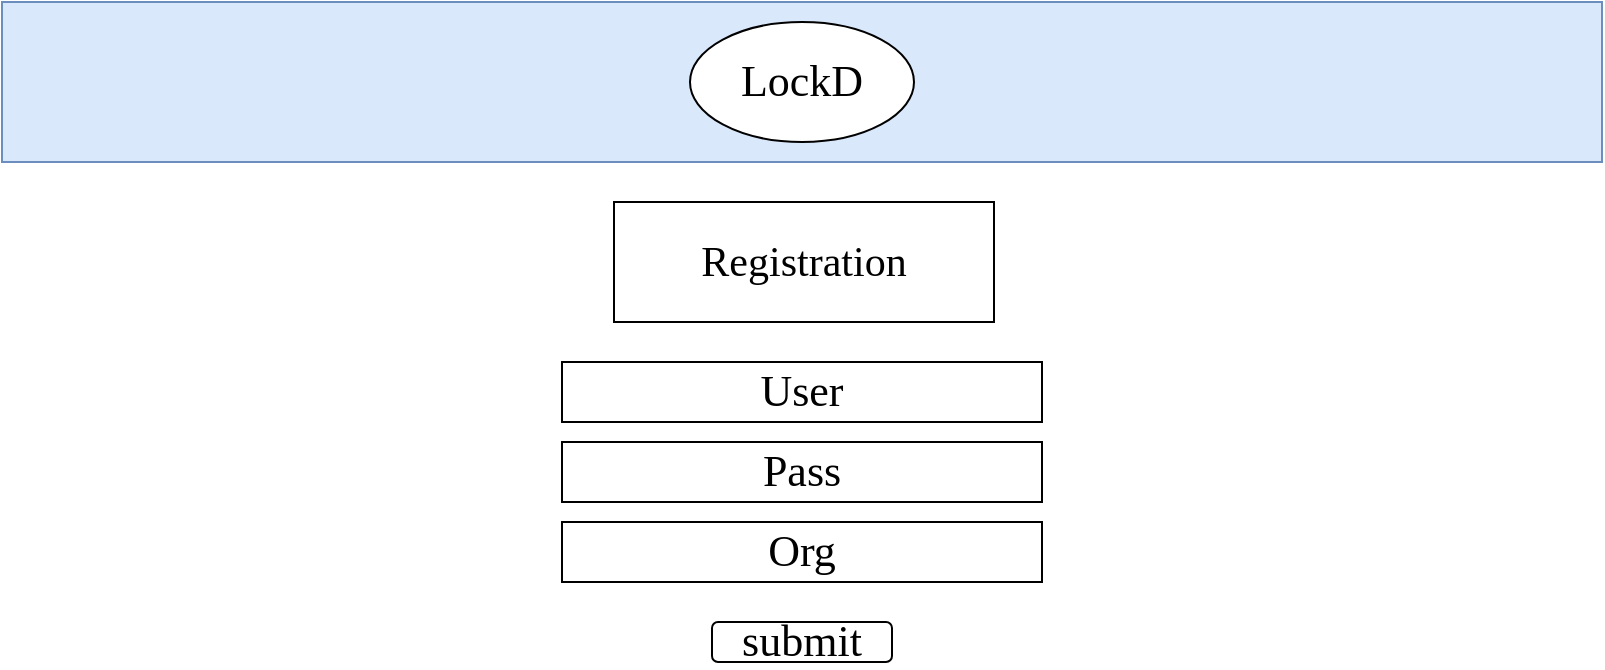 <mxfile pages="6">
    <diagram id="N94Y8VnRov7ll7cmfJBZ" name="Registration">
        <mxGraphModel dx="1220" dy="742" grid="1" gridSize="10" guides="1" tooltips="1" connect="1" arrows="1" fold="1" page="1" pageScale="1" pageWidth="827" pageHeight="1169" math="0" shadow="0">
            <root>
                <mxCell id="0"/>
                <mxCell id="1" parent="0"/>
                <mxCell id="iFxmLMx00VJmbijBjZqt-1" value="" style="rounded=0;whiteSpace=wrap;html=1;fillColor=#dae8fc;strokeColor=#6c8ebf;" parent="1" vertex="1">
                    <mxGeometry x="14" y="10" width="800" height="80" as="geometry"/>
                </mxCell>
                <mxCell id="iFxmLMx00VJmbijBjZqt-5" value="User" style="rounded=0;whiteSpace=wrap;html=1;fontFamily=Comic Sans MS;fontSize=22;" parent="1" vertex="1">
                    <mxGeometry x="294" y="190" width="240" height="30" as="geometry"/>
                </mxCell>
                <mxCell id="iFxmLMx00VJmbijBjZqt-6" style="edgeStyle=orthogonalEdgeStyle;rounded=0;orthogonalLoop=1;jettySize=auto;html=1;exitX=0.5;exitY=1;exitDx=0;exitDy=0;fontFamily=Comic Sans MS;fontSize=22;" parent="1" source="iFxmLMx00VJmbijBjZqt-5" target="iFxmLMx00VJmbijBjZqt-5" edge="1">
                    <mxGeometry relative="1" as="geometry"/>
                </mxCell>
                <mxCell id="iFxmLMx00VJmbijBjZqt-8" value="Pass" style="rounded=0;whiteSpace=wrap;html=1;fontFamily=Comic Sans MS;fontSize=22;" parent="1" vertex="1">
                    <mxGeometry x="294" y="230" width="240" height="30" as="geometry"/>
                </mxCell>
                <mxCell id="iFxmLMx00VJmbijBjZqt-9" value="Org" style="rounded=0;whiteSpace=wrap;html=1;fontFamily=Comic Sans MS;fontSize=22;" parent="1" vertex="1">
                    <mxGeometry x="294" y="270" width="240" height="30" as="geometry"/>
                </mxCell>
                <mxCell id="iFxmLMx00VJmbijBjZqt-10" value="submit" style="rounded=1;whiteSpace=wrap;html=1;fontFamily=Comic Sans MS;fontSize=22;" parent="1" vertex="1">
                    <mxGeometry x="369" y="320" width="90" height="20" as="geometry"/>
                </mxCell>
                <mxCell id="cGPQchZzq6ko0bpIKarT-1" value="Registration" style="rounded=0;whiteSpace=wrap;html=1;fontFamily=Comic Sans MS;fontSize=21;" parent="1" vertex="1">
                    <mxGeometry x="320" y="110" width="190" height="60" as="geometry"/>
                </mxCell>
                <mxCell id="ixEPPFTmPfHNJUU5V3Pq-1" value="&lt;font face=&quot;Comic Sans MS&quot; style=&quot;font-size: 22px&quot;&gt;LockD&lt;/font&gt;" style="ellipse;whiteSpace=wrap;html=1;" parent="1" vertex="1">
                    <mxGeometry x="358" y="20" width="112" height="60" as="geometry"/>
                </mxCell>
            </root>
        </mxGraphModel>
    </diagram>
    <diagram id="WlyRgwyTajRq9ZGbiEhB" name="Login">
        <mxGraphModel dx="1220" dy="742" grid="1" gridSize="10" guides="1" tooltips="1" connect="1" arrows="1" fold="1" page="1" pageScale="1" pageWidth="827" pageHeight="1169" math="0" shadow="0">
            <root>
                <mxCell id="0"/>
                <mxCell id="1" parent="0"/>
                <mxCell id="_EciKalN4xmrmumsKnbp-1" value="" style="rounded=0;whiteSpace=wrap;html=1;fillColor=#dae8fc;strokeColor=#6c8ebf;" parent="1" vertex="1">
                    <mxGeometry x="14" y="10" width="800" height="80" as="geometry"/>
                </mxCell>
                <mxCell id="_EciKalN4xmrmumsKnbp-3" value="User" style="rounded=0;whiteSpace=wrap;html=1;fontFamily=Comic Sans MS;fontSize=22;" parent="1" vertex="1">
                    <mxGeometry x="294" y="190" width="240" height="30" as="geometry"/>
                </mxCell>
                <mxCell id="_EciKalN4xmrmumsKnbp-4" style="edgeStyle=orthogonalEdgeStyle;rounded=0;orthogonalLoop=1;jettySize=auto;html=1;exitX=0.5;exitY=1;exitDx=0;exitDy=0;fontFamily=Comic Sans MS;fontSize=22;" parent="1" source="_EciKalN4xmrmumsKnbp-3" target="_EciKalN4xmrmumsKnbp-3" edge="1">
                    <mxGeometry relative="1" as="geometry"/>
                </mxCell>
                <mxCell id="_EciKalN4xmrmumsKnbp-5" value="Pass" style="rounded=0;whiteSpace=wrap;html=1;fontFamily=Comic Sans MS;fontSize=22;" parent="1" vertex="1">
                    <mxGeometry x="294" y="230" width="240" height="30" as="geometry"/>
                </mxCell>
                <mxCell id="_EciKalN4xmrmumsKnbp-7" value="submit" style="rounded=1;whiteSpace=wrap;html=1;fontFamily=Comic Sans MS;fontSize=22;" parent="1" vertex="1">
                    <mxGeometry x="370" y="280" width="90" height="20" as="geometry"/>
                </mxCell>
                <mxCell id="_EciKalN4xmrmumsKnbp-8" value="Login" style="rounded=0;whiteSpace=wrap;html=1;fontFamily=Comic Sans MS;fontSize=21;" parent="1" vertex="1">
                    <mxGeometry x="320" y="110" width="190" height="60" as="geometry"/>
                </mxCell>
                <mxCell id="XmpfRbMQXEsHqUuJrU7K-1" value="&lt;font face=&quot;Comic Sans MS&quot; style=&quot;font-size: 22px&quot;&gt;LockD&lt;/font&gt;" style="ellipse;whiteSpace=wrap;html=1;" parent="1" vertex="1">
                    <mxGeometry x="358" y="20" width="110.5" height="60" as="geometry"/>
                </mxCell>
            </root>
        </mxGraphModel>
    </diagram>
    <diagram id="xs25qcurWbEpnKPQjHIZ" name="User Page">
        <mxGraphModel dx="1224" dy="790" grid="1" gridSize="10" guides="1" tooltips="1" connect="1" arrows="1" fold="1" page="1" pageScale="1" pageWidth="827" pageHeight="1169" math="0" shadow="0">
            <root>
                <mxCell id="0"/>
                <mxCell id="1" parent="0"/>
                <mxCell id="p09vh2Z-uSF_gPJOBGpY-1" value="" style="rounded=0;whiteSpace=wrap;html=1;fillColor=#dae8fc;strokeColor=#6c8ebf;" parent="1" vertex="1">
                    <mxGeometry x="10" y="10" width="804" height="80" as="geometry"/>
                </mxCell>
                <mxCell id="p09vh2Z-uSF_gPJOBGpY-2" value="&lt;font face=&quot;Comic Sans MS&quot; style=&quot;font-size: 22px&quot;&gt;LockD&lt;/font&gt;" style="ellipse;whiteSpace=wrap;html=1;" parent="1" vertex="1">
                    <mxGeometry x="359.75" y="20" width="110.5" height="60" as="geometry"/>
                </mxCell>
                <mxCell id="p09vh2Z-uSF_gPJOBGpY-4" style="edgeStyle=orthogonalEdgeStyle;rounded=0;orthogonalLoop=1;jettySize=auto;html=1;exitX=0.5;exitY=1;exitDx=0;exitDy=0;fontFamily=Comic Sans MS;fontSize=22;" parent="1" edge="1">
                    <mxGeometry relative="1" as="geometry">
                        <mxPoint x="80.5" y="150" as="sourcePoint"/>
                        <mxPoint x="80.5" y="150" as="targetPoint"/>
                    </mxGeometry>
                </mxCell>
                <mxCell id="p09vh2Z-uSF_gPJOBGpY-8" value="Welcome, *username*" style="rounded=0;whiteSpace=wrap;html=1;fontFamily=Comic Sans MS;fontSize=21;" parent="1" vertex="1">
                    <mxGeometry x="280" y="110" width="280" height="40" as="geometry"/>
                </mxCell>
                <mxCell id="p09vh2Z-uSF_gPJOBGpY-14" value="Username" style="rounded=0;whiteSpace=wrap;html=1;fontFamily=Comic Sans MS;fontSize=22;" parent="1" vertex="1">
                    <mxGeometry x="320" y="310" width="200" height="30" as="geometry"/>
                </mxCell>
                <mxCell id="p09vh2Z-uSF_gPJOBGpY-15" style="edgeStyle=orthogonalEdgeStyle;rounded=0;orthogonalLoop=1;jettySize=auto;html=1;exitX=0.5;exitY=1;exitDx=0;exitDy=0;fontFamily=Comic Sans MS;fontSize=22;" parent="1" source="p09vh2Z-uSF_gPJOBGpY-14" target="p09vh2Z-uSF_gPJOBGpY-14" edge="1">
                    <mxGeometry relative="1" as="geometry"/>
                </mxCell>
                <mxCell id="p09vh2Z-uSF_gPJOBGpY-18" value="Pass" style="rounded=0;whiteSpace=wrap;html=1;fontFamily=Comic Sans MS;fontSize=22;" parent="1" vertex="1">
                    <mxGeometry x="320" y="340" width="200" height="30" as="geometry"/>
                </mxCell>
                <mxCell id="p09vh2Z-uSF_gPJOBGpY-19" style="edgeStyle=orthogonalEdgeStyle;rounded=0;orthogonalLoop=1;jettySize=auto;html=1;exitX=0.5;exitY=1;exitDx=0;exitDy=0;fontFamily=Comic Sans MS;fontSize=22;" parent="1" source="p09vh2Z-uSF_gPJOBGpY-18" target="p09vh2Z-uSF_gPJOBGpY-18" edge="1">
                    <mxGeometry relative="1" as="geometry"/>
                </mxCell>
                <mxCell id="LuPIkl0Aikk4Kot8WLBf-1" value="Create New" style="rounded=1;whiteSpace=wrap;html=1;fontFamily=Comic Sans MS;fontSize=21;" parent="1" vertex="1">
                    <mxGeometry x="290" y="160" width="120" height="30" as="geometry"/>
                </mxCell>
                <mxCell id="LuPIkl0Aikk4Kot8WLBf-2" value="Filter By" style="rounded=1;whiteSpace=wrap;html=1;fontFamily=Comic Sans MS;fontSize=21;" parent="1" vertex="1">
                    <mxGeometry x="421" y="160" width="119" height="30" as="geometry"/>
                </mxCell>
                <mxCell id="44Pws2tbRLoMyUoEdBav-13" value="" style="swimlane;startSize=0;fontFamily=Comic Sans MS;fontSize=21;" parent="1" vertex="1">
                    <mxGeometry x="240" y="200" width="360" height="720" as="geometry"/>
                </mxCell>
                <mxCell id="p09vh2Z-uSF_gPJOBGpY-10" value="Company" style="rounded=0;whiteSpace=wrap;html=1;fontFamily=Comic Sans MS;fontSize=22;" parent="44Pws2tbRLoMyUoEdBav-13" vertex="1">
                    <mxGeometry x="80" y="20" width="200" height="90" as="geometry"/>
                </mxCell>
                <mxCell id="p09vh2Z-uSF_gPJOBGpY-11" style="edgeStyle=orthogonalEdgeStyle;rounded=0;orthogonalLoop=1;jettySize=auto;html=1;exitX=0.5;exitY=1;exitDx=0;exitDy=0;fontFamily=Comic Sans MS;fontSize=22;" parent="44Pws2tbRLoMyUoEdBav-13" source="p09vh2Z-uSF_gPJOBGpY-10" target="p09vh2Z-uSF_gPJOBGpY-10" edge="1">
                    <mxGeometry relative="1" as="geometry"/>
                </mxCell>
                <mxCell id="WuvtcXveyWj82wbnrYIF-1" value="Tag" style="rounded=0;whiteSpace=wrap;html=1;fontFamily=Comic Sans MS;fontSize=22;" parent="44Pws2tbRLoMyUoEdBav-13" vertex="1">
                    <mxGeometry x="80" y="170" width="200" height="30" as="geometry"/>
                </mxCell>
                <mxCell id="WuvtcXveyWj82wbnrYIF-2" value="" style="rounded=0;whiteSpace=wrap;html=1;fontFamily=Comic Sans MS;fontSize=21;" parent="44Pws2tbRLoMyUoEdBav-13" vertex="1">
                    <mxGeometry x="250" y="140" width="30" height="30" as="geometry"/>
                </mxCell>
                <mxCell id="WuvtcXveyWj82wbnrYIF-3" value="Username" style="rounded=0;whiteSpace=wrap;html=1;fontFamily=Comic Sans MS;fontSize=22;" parent="44Pws2tbRLoMyUoEdBav-13" vertex="1">
                    <mxGeometry x="80" y="330" width="200" height="30" as="geometry"/>
                </mxCell>
                <mxCell id="WuvtcXveyWj82wbnrYIF-4" style="edgeStyle=orthogonalEdgeStyle;rounded=0;orthogonalLoop=1;jettySize=auto;html=1;exitX=0.5;exitY=1;exitDx=0;exitDy=0;fontFamily=Comic Sans MS;fontSize=22;" parent="44Pws2tbRLoMyUoEdBav-13" source="WuvtcXveyWj82wbnrYIF-3" target="WuvtcXveyWj82wbnrYIF-3" edge="1">
                    <mxGeometry relative="1" as="geometry"/>
                </mxCell>
                <mxCell id="WuvtcXveyWj82wbnrYIF-5" value="Pass" style="rounded=0;whiteSpace=wrap;html=1;fontFamily=Comic Sans MS;fontSize=22;" parent="44Pws2tbRLoMyUoEdBav-13" vertex="1">
                    <mxGeometry x="80" y="360" width="200" height="30" as="geometry"/>
                </mxCell>
                <mxCell id="WuvtcXveyWj82wbnrYIF-6" style="edgeStyle=orthogonalEdgeStyle;rounded=0;orthogonalLoop=1;jettySize=auto;html=1;exitX=0.5;exitY=1;exitDx=0;exitDy=0;fontFamily=Comic Sans MS;fontSize=22;" parent="44Pws2tbRLoMyUoEdBav-13" source="WuvtcXveyWj82wbnrYIF-5" target="WuvtcXveyWj82wbnrYIF-5" edge="1">
                    <mxGeometry relative="1" as="geometry"/>
                </mxCell>
                <mxCell id="WuvtcXveyWj82wbnrYIF-7" value="Company" style="rounded=0;whiteSpace=wrap;html=1;fontFamily=Comic Sans MS;fontSize=22;" parent="44Pws2tbRLoMyUoEdBav-13" vertex="1">
                    <mxGeometry x="80" y="240" width="200" height="90" as="geometry"/>
                </mxCell>
                <mxCell id="WuvtcXveyWj82wbnrYIF-8" style="edgeStyle=orthogonalEdgeStyle;rounded=0;orthogonalLoop=1;jettySize=auto;html=1;exitX=0.5;exitY=1;exitDx=0;exitDy=0;fontFamily=Comic Sans MS;fontSize=22;" parent="44Pws2tbRLoMyUoEdBav-13" source="WuvtcXveyWj82wbnrYIF-7" target="WuvtcXveyWj82wbnrYIF-7" edge="1">
                    <mxGeometry relative="1" as="geometry"/>
                </mxCell>
                <mxCell id="WuvtcXveyWj82wbnrYIF-9" value="Tag" style="rounded=0;whiteSpace=wrap;html=1;fontFamily=Comic Sans MS;fontSize=22;" parent="44Pws2tbRLoMyUoEdBav-13" vertex="1">
                    <mxGeometry x="80" y="390" width="200" height="30" as="geometry"/>
                </mxCell>
                <mxCell id="WuvtcXveyWj82wbnrYIF-10" value="" style="rounded=0;whiteSpace=wrap;html=1;fontFamily=Comic Sans MS;fontSize=21;" parent="44Pws2tbRLoMyUoEdBav-13" vertex="1">
                    <mxGeometry x="250" y="360" width="30" height="30" as="geometry"/>
                </mxCell>
                <mxCell id="WuvtcXveyWj82wbnrYIF-19" value="Username" style="rounded=0;whiteSpace=wrap;html=1;fontFamily=Comic Sans MS;fontSize=22;" parent="44Pws2tbRLoMyUoEdBav-13" vertex="1">
                    <mxGeometry x="80" y="550" width="200" height="30" as="geometry"/>
                </mxCell>
                <mxCell id="WuvtcXveyWj82wbnrYIF-20" style="edgeStyle=orthogonalEdgeStyle;rounded=0;orthogonalLoop=1;jettySize=auto;html=1;exitX=0.5;exitY=1;exitDx=0;exitDy=0;fontFamily=Comic Sans MS;fontSize=22;" parent="44Pws2tbRLoMyUoEdBav-13" source="WuvtcXveyWj82wbnrYIF-19" target="WuvtcXveyWj82wbnrYIF-19" edge="1">
                    <mxGeometry relative="1" as="geometry"/>
                </mxCell>
                <mxCell id="WuvtcXveyWj82wbnrYIF-21" value="Pass" style="rounded=0;whiteSpace=wrap;html=1;fontFamily=Comic Sans MS;fontSize=22;" parent="44Pws2tbRLoMyUoEdBav-13" vertex="1">
                    <mxGeometry x="80" y="580" width="200" height="30" as="geometry"/>
                </mxCell>
                <mxCell id="WuvtcXveyWj82wbnrYIF-22" style="edgeStyle=orthogonalEdgeStyle;rounded=0;orthogonalLoop=1;jettySize=auto;html=1;exitX=0.5;exitY=1;exitDx=0;exitDy=0;fontFamily=Comic Sans MS;fontSize=22;" parent="44Pws2tbRLoMyUoEdBav-13" source="WuvtcXveyWj82wbnrYIF-21" target="WuvtcXveyWj82wbnrYIF-21" edge="1">
                    <mxGeometry relative="1" as="geometry"/>
                </mxCell>
                <mxCell id="WuvtcXveyWj82wbnrYIF-23" value="Company" style="rounded=0;whiteSpace=wrap;html=1;fontFamily=Comic Sans MS;fontSize=22;" parent="44Pws2tbRLoMyUoEdBav-13" vertex="1">
                    <mxGeometry x="80" y="460" width="200" height="90" as="geometry"/>
                </mxCell>
                <mxCell id="WuvtcXveyWj82wbnrYIF-24" style="edgeStyle=orthogonalEdgeStyle;rounded=0;orthogonalLoop=1;jettySize=auto;html=1;exitX=0.5;exitY=1;exitDx=0;exitDy=0;fontFamily=Comic Sans MS;fontSize=22;" parent="44Pws2tbRLoMyUoEdBav-13" source="WuvtcXveyWj82wbnrYIF-23" target="WuvtcXveyWj82wbnrYIF-23" edge="1">
                    <mxGeometry relative="1" as="geometry"/>
                </mxCell>
                <mxCell id="WuvtcXveyWj82wbnrYIF-25" value="Tag" style="rounded=0;whiteSpace=wrap;html=1;fontFamily=Comic Sans MS;fontSize=22;" parent="44Pws2tbRLoMyUoEdBav-13" vertex="1">
                    <mxGeometry x="80" y="610" width="200" height="30" as="geometry"/>
                </mxCell>
                <mxCell id="WuvtcXveyWj82wbnrYIF-26" value="" style="rounded=0;whiteSpace=wrap;html=1;fontFamily=Comic Sans MS;fontSize=21;" parent="44Pws2tbRLoMyUoEdBav-13" vertex="1">
                    <mxGeometry x="250" y="580" width="30" height="30" as="geometry"/>
                </mxCell>
            </root>
        </mxGraphModel>
    </diagram>
    <diagram id="OGzHxZFQO65JarZZebmm" name="Create_New_Password">
        <mxGraphModel dx="1422" dy="648" grid="1" gridSize="10" guides="1" tooltips="1" connect="1" arrows="1" fold="1" page="1" pageScale="1" pageWidth="827" pageHeight="1169" math="0" shadow="0">
            <root>
                <mxCell id="0"/>
                <mxCell id="1" parent="0"/>
                <mxCell id="4GH2tYvx5THlPoEfnKrh-1" value="" style="rounded=0;whiteSpace=wrap;html=1;fillColor=#dae8fc;strokeColor=#6c8ebf;" vertex="1" parent="1">
                    <mxGeometry x="10" y="10" width="804" height="80" as="geometry"/>
                </mxCell>
                <mxCell id="4GH2tYvx5THlPoEfnKrh-2" value="&lt;font face=&quot;Comic Sans MS&quot; style=&quot;font-size: 22px&quot;&gt;LockD&lt;/font&gt;" style="ellipse;whiteSpace=wrap;html=1;" vertex="1" parent="1">
                    <mxGeometry x="359.75" y="20" width="110.5" height="60" as="geometry"/>
                </mxCell>
                <mxCell id="4GH2tYvx5THlPoEfnKrh-3" style="edgeStyle=orthogonalEdgeStyle;rounded=0;orthogonalLoop=1;jettySize=auto;html=1;exitX=0.5;exitY=1;exitDx=0;exitDy=0;fontFamily=Comic Sans MS;fontSize=22;" edge="1" parent="1">
                    <mxGeometry relative="1" as="geometry">
                        <mxPoint x="80.5" y="150" as="sourcePoint"/>
                        <mxPoint x="80.5" y="150" as="targetPoint"/>
                    </mxGeometry>
                </mxCell>
                <mxCell id="4GH2tYvx5THlPoEfnKrh-4" value="Welcome, *username*" style="rounded=0;whiteSpace=wrap;html=1;fontFamily=Comic Sans MS;fontSize=21;" vertex="1" parent="1">
                    <mxGeometry x="280" y="110" width="280" height="40" as="geometry"/>
                </mxCell>
                <mxCell id="4GH2tYvx5THlPoEfnKrh-5" value="Username" style="rounded=0;whiteSpace=wrap;html=1;fontFamily=Comic Sans MS;fontSize=22;" vertex="1" parent="1">
                    <mxGeometry x="320" y="310" width="200" height="30" as="geometry"/>
                </mxCell>
                <mxCell id="4GH2tYvx5THlPoEfnKrh-6" style="edgeStyle=orthogonalEdgeStyle;rounded=0;orthogonalLoop=1;jettySize=auto;html=1;exitX=0.5;exitY=1;exitDx=0;exitDy=0;fontFamily=Comic Sans MS;fontSize=22;" edge="1" parent="1" source="4GH2tYvx5THlPoEfnKrh-5" target="4GH2tYvx5THlPoEfnKrh-5">
                    <mxGeometry relative="1" as="geometry"/>
                </mxCell>
                <mxCell id="4GH2tYvx5THlPoEfnKrh-7" value="Pass" style="rounded=0;whiteSpace=wrap;html=1;fontFamily=Comic Sans MS;fontSize=22;" vertex="1" parent="1">
                    <mxGeometry x="320" y="340" width="200" height="30" as="geometry"/>
                </mxCell>
                <mxCell id="4GH2tYvx5THlPoEfnKrh-8" style="edgeStyle=orthogonalEdgeStyle;rounded=0;orthogonalLoop=1;jettySize=auto;html=1;exitX=0.5;exitY=1;exitDx=0;exitDy=0;fontFamily=Comic Sans MS;fontSize=22;" edge="1" parent="1" source="4GH2tYvx5THlPoEfnKrh-7" target="4GH2tYvx5THlPoEfnKrh-7">
                    <mxGeometry relative="1" as="geometry"/>
                </mxCell>
                <mxCell id="4GH2tYvx5THlPoEfnKrh-10" value="Log Out" style="rounded=1;whiteSpace=wrap;html=1;fontFamily=Comic Sans MS;fontSize=21;" vertex="1" parent="1">
                    <mxGeometry x="360.5" y="160" width="119" height="30" as="geometry"/>
                </mxCell>
                <mxCell id="4GH2tYvx5THlPoEfnKrh-11" value="" style="swimlane;startSize=0;fontFamily=Comic Sans MS;fontSize=21;" vertex="1" parent="1">
                    <mxGeometry x="240" y="200" width="360" height="340" as="geometry"/>
                </mxCell>
                <mxCell id="4GH2tYvx5THlPoEfnKrh-12" value="Company" style="rounded=0;whiteSpace=wrap;html=1;fontFamily=Comic Sans MS;fontSize=22;" vertex="1" parent="4GH2tYvx5THlPoEfnKrh-11">
                    <mxGeometry x="80" y="20" width="200" height="90" as="geometry"/>
                </mxCell>
                <mxCell id="4GH2tYvx5THlPoEfnKrh-13" style="edgeStyle=orthogonalEdgeStyle;rounded=0;orthogonalLoop=1;jettySize=auto;html=1;exitX=0.5;exitY=1;exitDx=0;exitDy=0;fontFamily=Comic Sans MS;fontSize=22;" edge="1" parent="4GH2tYvx5THlPoEfnKrh-11" source="4GH2tYvx5THlPoEfnKrh-12" target="4GH2tYvx5THlPoEfnKrh-12">
                    <mxGeometry relative="1" as="geometry"/>
                </mxCell>
                <mxCell id="4GH2tYvx5THlPoEfnKrh-14" value="Tag" style="rounded=0;whiteSpace=wrap;html=1;fontFamily=Comic Sans MS;fontSize=22;" vertex="1" parent="4GH2tYvx5THlPoEfnKrh-11">
                    <mxGeometry x="80" y="170" width="200" height="30" as="geometry"/>
                </mxCell>
                <mxCell id="4GH2tYvx5THlPoEfnKrh-32" value="Submit" style="rounded=1;whiteSpace=wrap;html=1;fontFamily=Comic Sans MS;fontSize=21;" vertex="1" parent="4GH2tYvx5THlPoEfnKrh-11">
                    <mxGeometry x="120.5" y="290" width="119" height="30" as="geometry"/>
                </mxCell>
                <mxCell id="q3--nfFKBvPNki90pUKq-1" value="Options" style="rounded=0;whiteSpace=wrap;html=1;fontFamily=Comic Sans MS;fontSize=22;" vertex="1" parent="4GH2tYvx5THlPoEfnKrh-11">
                    <mxGeometry x="80" y="220" width="200" height="50" as="geometry"/>
                </mxCell>
            </root>
        </mxGraphModel>
    </diagram>
    <diagram id="qRJVcDbWTXC8OgvyRJmh" name="Edit_Password">
        <mxGraphModel dx="1086" dy="656" grid="1" gridSize="10" guides="1" tooltips="1" connect="1" arrows="1" fold="1" page="1" pageScale="1" pageWidth="827" pageHeight="1169" math="0" shadow="0">
            <root>
                <mxCell id="0"/>
                <mxCell id="1" parent="0"/>
                <mxCell id="3a81B0NAfMmAHds_Oxi8-1" value="" style="rounded=0;whiteSpace=wrap;html=1;fillColor=#dae8fc;strokeColor=#6c8ebf;" parent="1" vertex="1">
                    <mxGeometry x="10" y="10" width="804" height="80" as="geometry"/>
                </mxCell>
                <mxCell id="3a81B0NAfMmAHds_Oxi8-2" value="&lt;font face=&quot;Comic Sans MS&quot; style=&quot;font-size: 22px&quot;&gt;LockD&lt;/font&gt;" style="ellipse;whiteSpace=wrap;html=1;" parent="1" vertex="1">
                    <mxGeometry x="359.75" y="20" width="110.5" height="60" as="geometry"/>
                </mxCell>
                <mxCell id="3a81B0NAfMmAHds_Oxi8-3" style="edgeStyle=orthogonalEdgeStyle;rounded=0;orthogonalLoop=1;jettySize=auto;html=1;exitX=0.5;exitY=1;exitDx=0;exitDy=0;fontFamily=Comic Sans MS;fontSize=22;" parent="1" edge="1">
                    <mxGeometry relative="1" as="geometry">
                        <mxPoint x="80.5" y="150" as="sourcePoint"/>
                        <mxPoint x="80.5" y="150" as="targetPoint"/>
                    </mxGeometry>
                </mxCell>
                <mxCell id="3a81B0NAfMmAHds_Oxi8-4" value="Welcome, *username*" style="rounded=0;whiteSpace=wrap;html=1;fontFamily=Comic Sans MS;fontSize=21;" parent="1" vertex="1">
                    <mxGeometry x="280" y="110" width="280" height="40" as="geometry"/>
                </mxCell>
                <mxCell id="3a81B0NAfMmAHds_Oxi8-5" value="Username" style="rounded=0;whiteSpace=wrap;html=1;fontFamily=Comic Sans MS;fontSize=22;" parent="1" vertex="1">
                    <mxGeometry x="320" y="310" width="200" height="30" as="geometry"/>
                </mxCell>
                <mxCell id="3a81B0NAfMmAHds_Oxi8-6" style="edgeStyle=orthogonalEdgeStyle;rounded=0;orthogonalLoop=1;jettySize=auto;html=1;exitX=0.5;exitY=1;exitDx=0;exitDy=0;fontFamily=Comic Sans MS;fontSize=22;" parent="1" source="3a81B0NAfMmAHds_Oxi8-5" target="3a81B0NAfMmAHds_Oxi8-5" edge="1">
                    <mxGeometry relative="1" as="geometry"/>
                </mxCell>
                <mxCell id="3a81B0NAfMmAHds_Oxi8-7" value="Pass" style="rounded=0;whiteSpace=wrap;html=1;fontFamily=Comic Sans MS;fontSize=22;" parent="1" vertex="1">
                    <mxGeometry x="320" y="340" width="200" height="30" as="geometry"/>
                </mxCell>
                <mxCell id="3a81B0NAfMmAHds_Oxi8-8" style="edgeStyle=orthogonalEdgeStyle;rounded=0;orthogonalLoop=1;jettySize=auto;html=1;exitX=0.5;exitY=1;exitDx=0;exitDy=0;fontFamily=Comic Sans MS;fontSize=22;" parent="1" source="3a81B0NAfMmAHds_Oxi8-7" target="3a81B0NAfMmAHds_Oxi8-7" edge="1">
                    <mxGeometry relative="1" as="geometry"/>
                </mxCell>
                <mxCell id="3a81B0NAfMmAHds_Oxi8-9" value="Log Out" style="rounded=1;whiteSpace=wrap;html=1;fontFamily=Comic Sans MS;fontSize=21;" parent="1" vertex="1">
                    <mxGeometry x="360.5" y="160" width="119" height="30" as="geometry"/>
                </mxCell>
                <mxCell id="3a81B0NAfMmAHds_Oxi8-10" value="" style="swimlane;startSize=0;fontFamily=Comic Sans MS;fontSize=21;" parent="1" vertex="1">
                    <mxGeometry x="240" y="200" width="360" height="270" as="geometry"/>
                </mxCell>
                <mxCell id="3a81B0NAfMmAHds_Oxi8-11" value="Company" style="rounded=0;whiteSpace=wrap;html=1;fontFamily=Comic Sans MS;fontSize=22;" parent="3a81B0NAfMmAHds_Oxi8-10" vertex="1">
                    <mxGeometry x="80" y="20" width="200" height="90" as="geometry"/>
                </mxCell>
                <mxCell id="3a81B0NAfMmAHds_Oxi8-12" style="edgeStyle=orthogonalEdgeStyle;rounded=0;orthogonalLoop=1;jettySize=auto;html=1;exitX=0.5;exitY=1;exitDx=0;exitDy=0;fontFamily=Comic Sans MS;fontSize=22;" parent="3a81B0NAfMmAHds_Oxi8-10" source="3a81B0NAfMmAHds_Oxi8-11" target="3a81B0NAfMmAHds_Oxi8-11" edge="1">
                    <mxGeometry relative="1" as="geometry"/>
                </mxCell>
                <mxCell id="3a81B0NAfMmAHds_Oxi8-13" value="Tag" style="rounded=0;whiteSpace=wrap;html=1;fontFamily=Comic Sans MS;fontSize=22;" parent="3a81B0NAfMmAHds_Oxi8-10" vertex="1">
                    <mxGeometry x="80" y="170" width="200" height="30" as="geometry"/>
                </mxCell>
                <mxCell id="3a81B0NAfMmAHds_Oxi8-14" value="Submit" style="rounded=1;whiteSpace=wrap;html=1;fontFamily=Comic Sans MS;fontSize=21;" parent="3a81B0NAfMmAHds_Oxi8-10" vertex="1">
                    <mxGeometry x="120.5" y="220" width="119" height="30" as="geometry"/>
                </mxCell>
            </root>
        </mxGraphModel>
    </diagram>
    <diagram id="1Zt-V8OC0b4aAfYR1nSi" name="ERD">
        <mxGraphModel dx="1086" dy="656" grid="1" gridSize="10" guides="1" tooltips="1" connect="1" arrows="1" fold="1" page="0" pageScale="1" pageWidth="827" pageHeight="1169" math="0" shadow="0">
            <root>
                <mxCell id="0"/>
                <mxCell id="1" parent="0"/>
                <mxCell id="BjTUC-IhEMKe5PAi5NOE-6" value="Users" style="shape=table;startSize=30;container=1;collapsible=1;childLayout=tableLayout;fixedRows=1;rowLines=0;fontStyle=1;align=center;resizeLast=1;fontFamily=Comic Sans MS;fontSize=21;" parent="1" vertex="1">
                    <mxGeometry x="40" y="40" width="260" height="180" as="geometry"/>
                </mxCell>
                <mxCell id="BjTUC-IhEMKe5PAi5NOE-7" value="" style="shape=tableRow;horizontal=0;startSize=0;swimlaneHead=0;swimlaneBody=0;fillColor=none;collapsible=0;dropTarget=0;points=[[0,0.5],[1,0.5]];portConstraint=eastwest;top=0;left=0;right=0;bottom=1;fontFamily=Comic Sans MS;fontSize=21;" parent="BjTUC-IhEMKe5PAi5NOE-6" vertex="1">
                    <mxGeometry y="30" width="260" height="30" as="geometry"/>
                </mxCell>
                <mxCell id="BjTUC-IhEMKe5PAi5NOE-8" value="PK" style="shape=partialRectangle;connectable=0;fillColor=none;top=0;left=0;bottom=0;right=0;fontStyle=1;overflow=hidden;fontFamily=Comic Sans MS;fontSize=21;" parent="BjTUC-IhEMKe5PAi5NOE-7" vertex="1">
                    <mxGeometry width="30" height="30" as="geometry">
                        <mxRectangle width="30" height="30" as="alternateBounds"/>
                    </mxGeometry>
                </mxCell>
                <mxCell id="BjTUC-IhEMKe5PAi5NOE-9" value="id" style="shape=partialRectangle;connectable=0;fillColor=none;top=0;left=0;bottom=0;right=0;align=left;spacingLeft=6;fontStyle=5;overflow=hidden;fontFamily=Comic Sans MS;fontSize=21;" parent="BjTUC-IhEMKe5PAi5NOE-7" vertex="1">
                    <mxGeometry x="30" width="230" height="30" as="geometry">
                        <mxRectangle width="230" height="30" as="alternateBounds"/>
                    </mxGeometry>
                </mxCell>
                <mxCell id="BjTUC-IhEMKe5PAi5NOE-10" value="" style="shape=tableRow;horizontal=0;startSize=0;swimlaneHead=0;swimlaneBody=0;fillColor=none;collapsible=0;dropTarget=0;points=[[0,0.5],[1,0.5]];portConstraint=eastwest;top=0;left=0;right=0;bottom=0;fontFamily=Comic Sans MS;fontSize=21;" parent="BjTUC-IhEMKe5PAi5NOE-6" vertex="1">
                    <mxGeometry y="60" width="260" height="30" as="geometry"/>
                </mxCell>
                <mxCell id="BjTUC-IhEMKe5PAi5NOE-11" value="" style="shape=partialRectangle;connectable=0;fillColor=none;top=0;left=0;bottom=0;right=0;editable=1;overflow=hidden;fontFamily=Comic Sans MS;fontSize=21;" parent="BjTUC-IhEMKe5PAi5NOE-10" vertex="1">
                    <mxGeometry width="30" height="30" as="geometry">
                        <mxRectangle width="30" height="30" as="alternateBounds"/>
                    </mxGeometry>
                </mxCell>
                <mxCell id="BjTUC-IhEMKe5PAi5NOE-12" value="name" style="shape=partialRectangle;connectable=0;fillColor=none;top=0;left=0;bottom=0;right=0;align=left;spacingLeft=6;overflow=hidden;fontFamily=Comic Sans MS;fontSize=21;" parent="BjTUC-IhEMKe5PAi5NOE-10" vertex="1">
                    <mxGeometry x="30" width="230" height="30" as="geometry">
                        <mxRectangle width="230" height="30" as="alternateBounds"/>
                    </mxGeometry>
                </mxCell>
                <mxCell id="BjTUC-IhEMKe5PAi5NOE-13" value="" style="shape=tableRow;horizontal=0;startSize=0;swimlaneHead=0;swimlaneBody=0;fillColor=none;collapsible=0;dropTarget=0;points=[[0,0.5],[1,0.5]];portConstraint=eastwest;top=0;left=0;right=0;bottom=0;fontFamily=Comic Sans MS;fontSize=21;" parent="BjTUC-IhEMKe5PAi5NOE-6" vertex="1">
                    <mxGeometry y="90" width="260" height="30" as="geometry"/>
                </mxCell>
                <mxCell id="BjTUC-IhEMKe5PAi5NOE-14" value="" style="shape=partialRectangle;connectable=0;fillColor=none;top=0;left=0;bottom=0;right=0;editable=1;overflow=hidden;fontFamily=Comic Sans MS;fontSize=21;" parent="BjTUC-IhEMKe5PAi5NOE-13" vertex="1">
                    <mxGeometry width="30" height="30" as="geometry">
                        <mxRectangle width="30" height="30" as="alternateBounds"/>
                    </mxGeometry>
                </mxCell>
                <mxCell id="BjTUC-IhEMKe5PAi5NOE-15" value="email" style="shape=partialRectangle;connectable=0;fillColor=none;top=0;left=0;bottom=0;right=0;align=left;spacingLeft=6;overflow=hidden;fontFamily=Comic Sans MS;fontSize=21;" parent="BjTUC-IhEMKe5PAi5NOE-13" vertex="1">
                    <mxGeometry x="30" width="230" height="30" as="geometry">
                        <mxRectangle width="230" height="30" as="alternateBounds"/>
                    </mxGeometry>
                </mxCell>
                <mxCell id="BjTUC-IhEMKe5PAi5NOE-16" value="" style="shape=tableRow;horizontal=0;startSize=0;swimlaneHead=0;swimlaneBody=0;fillColor=none;collapsible=0;dropTarget=0;points=[[0,0.5],[1,0.5]];portConstraint=eastwest;top=0;left=0;right=0;bottom=0;fontFamily=Comic Sans MS;fontSize=21;" parent="BjTUC-IhEMKe5PAi5NOE-6" vertex="1">
                    <mxGeometry y="120" width="260" height="30" as="geometry"/>
                </mxCell>
                <mxCell id="BjTUC-IhEMKe5PAi5NOE-17" value="" style="shape=partialRectangle;connectable=0;fillColor=none;top=0;left=0;bottom=0;right=0;editable=1;overflow=hidden;fontFamily=Comic Sans MS;fontSize=21;" parent="BjTUC-IhEMKe5PAi5NOE-16" vertex="1">
                    <mxGeometry width="30" height="30" as="geometry">
                        <mxRectangle width="30" height="30" as="alternateBounds"/>
                    </mxGeometry>
                </mxCell>
                <mxCell id="BjTUC-IhEMKe5PAi5NOE-18" value="user_password" style="shape=partialRectangle;connectable=0;fillColor=none;top=0;left=0;bottom=0;right=0;align=left;spacingLeft=6;overflow=hidden;fontFamily=Comic Sans MS;fontSize=21;" parent="BjTUC-IhEMKe5PAi5NOE-16" vertex="1">
                    <mxGeometry x="30" width="230" height="30" as="geometry">
                        <mxRectangle width="230" height="30" as="alternateBounds"/>
                    </mxGeometry>
                </mxCell>
                <mxCell id="BjTUC-IhEMKe5PAi5NOE-96" value="" style="shape=tableRow;horizontal=0;startSize=0;swimlaneHead=0;swimlaneBody=0;fillColor=none;collapsible=0;dropTarget=0;points=[[0,0.5],[1,0.5]];portConstraint=eastwest;top=0;left=0;right=0;bottom=0;fontFamily=Comic Sans MS;fontSize=21;" parent="BjTUC-IhEMKe5PAi5NOE-6" vertex="1">
                    <mxGeometry y="150" width="260" height="30" as="geometry"/>
                </mxCell>
                <mxCell id="BjTUC-IhEMKe5PAi5NOE-97" value="FK " style="shape=partialRectangle;connectable=0;fillColor=none;top=0;left=0;bottom=0;right=0;editable=1;overflow=hidden;fontFamily=Comic Sans MS;fontSize=21;" parent="BjTUC-IhEMKe5PAi5NOE-96" vertex="1">
                    <mxGeometry width="30" height="30" as="geometry">
                        <mxRectangle width="30" height="30" as="alternateBounds"/>
                    </mxGeometry>
                </mxCell>
                <mxCell id="BjTUC-IhEMKe5PAi5NOE-98" value="organization_id" style="shape=partialRectangle;connectable=0;fillColor=none;top=0;left=0;bottom=0;right=0;align=left;spacingLeft=6;overflow=hidden;fontFamily=Comic Sans MS;fontSize=21;" parent="BjTUC-IhEMKe5PAi5NOE-96" vertex="1">
                    <mxGeometry x="30" width="230" height="30" as="geometry">
                        <mxRectangle width="230" height="30" as="alternateBounds"/>
                    </mxGeometry>
                </mxCell>
                <mxCell id="BjTUC-IhEMKe5PAi5NOE-19" value="Passwords" style="shape=table;startSize=30;container=1;collapsible=1;childLayout=tableLayout;fixedRows=1;rowLines=0;fontStyle=1;align=center;resizeLast=1;fontFamily=Comic Sans MS;fontSize=21;" parent="1" vertex="1">
                    <mxGeometry x="480" y="40" width="250" height="240" as="geometry"/>
                </mxCell>
                <mxCell id="BjTUC-IhEMKe5PAi5NOE-20" value="" style="shape=tableRow;horizontal=0;startSize=0;swimlaneHead=0;swimlaneBody=0;fillColor=none;collapsible=0;dropTarget=0;points=[[0,0.5],[1,0.5]];portConstraint=eastwest;top=0;left=0;right=0;bottom=1;fontFamily=Comic Sans MS;fontSize=21;" parent="BjTUC-IhEMKe5PAi5NOE-19" vertex="1">
                    <mxGeometry y="30" width="250" height="30" as="geometry"/>
                </mxCell>
                <mxCell id="BjTUC-IhEMKe5PAi5NOE-21" value="PK" style="shape=partialRectangle;connectable=0;fillColor=none;top=0;left=0;bottom=0;right=0;fontStyle=1;overflow=hidden;fontFamily=Comic Sans MS;fontSize=21;" parent="BjTUC-IhEMKe5PAi5NOE-20" vertex="1">
                    <mxGeometry width="30" height="30" as="geometry">
                        <mxRectangle width="30" height="30" as="alternateBounds"/>
                    </mxGeometry>
                </mxCell>
                <mxCell id="BjTUC-IhEMKe5PAi5NOE-22" value="id" style="shape=partialRectangle;connectable=0;fillColor=none;top=0;left=0;bottom=0;right=0;align=left;spacingLeft=6;fontStyle=5;overflow=hidden;fontFamily=Comic Sans MS;fontSize=21;" parent="BjTUC-IhEMKe5PAi5NOE-20" vertex="1">
                    <mxGeometry x="30" width="220" height="30" as="geometry">
                        <mxRectangle width="220" height="30" as="alternateBounds"/>
                    </mxGeometry>
                </mxCell>
                <mxCell id="BjTUC-IhEMKe5PAi5NOE-23" value="" style="shape=tableRow;horizontal=0;startSize=0;swimlaneHead=0;swimlaneBody=0;fillColor=none;collapsible=0;dropTarget=0;points=[[0,0.5],[1,0.5]];portConstraint=eastwest;top=0;left=0;right=0;bottom=0;fontFamily=Comic Sans MS;fontSize=21;" parent="BjTUC-IhEMKe5PAi5NOE-19" vertex="1">
                    <mxGeometry y="60" width="250" height="30" as="geometry"/>
                </mxCell>
                <mxCell id="BjTUC-IhEMKe5PAi5NOE-24" value="FK" style="shape=partialRectangle;connectable=0;fillColor=none;top=0;left=0;bottom=0;right=0;editable=1;overflow=hidden;fontFamily=Comic Sans MS;fontSize=21;" parent="BjTUC-IhEMKe5PAi5NOE-23" vertex="1">
                    <mxGeometry width="30" height="30" as="geometry">
                        <mxRectangle width="30" height="30" as="alternateBounds"/>
                    </mxGeometry>
                </mxCell>
                <mxCell id="BjTUC-IhEMKe5PAi5NOE-25" value="user_id" style="shape=partialRectangle;connectable=0;fillColor=none;top=0;left=0;bottom=0;right=0;align=left;spacingLeft=6;overflow=hidden;fontFamily=Comic Sans MS;fontSize=21;" parent="BjTUC-IhEMKe5PAi5NOE-23" vertex="1">
                    <mxGeometry x="30" width="220" height="30" as="geometry">
                        <mxRectangle width="220" height="30" as="alternateBounds"/>
                    </mxGeometry>
                </mxCell>
                <mxCell id="BjTUC-IhEMKe5PAi5NOE-26" value="" style="shape=tableRow;horizontal=0;startSize=0;swimlaneHead=0;swimlaneBody=0;fillColor=none;collapsible=0;dropTarget=0;points=[[0,0.5],[1,0.5]];portConstraint=eastwest;top=0;left=0;right=0;bottom=0;fontFamily=Comic Sans MS;fontSize=21;" parent="BjTUC-IhEMKe5PAi5NOE-19" vertex="1">
                    <mxGeometry y="90" width="250" height="30" as="geometry"/>
                </mxCell>
                <mxCell id="BjTUC-IhEMKe5PAi5NOE-27" value="FK" style="shape=partialRectangle;connectable=0;fillColor=none;top=0;left=0;bottom=0;right=0;editable=1;overflow=hidden;fontFamily=Comic Sans MS;fontSize=21;" parent="BjTUC-IhEMKe5PAi5NOE-26" vertex="1">
                    <mxGeometry width="30" height="30" as="geometry">
                        <mxRectangle width="30" height="30" as="alternateBounds"/>
                    </mxGeometry>
                </mxCell>
                <mxCell id="BjTUC-IhEMKe5PAi5NOE-28" value="category_id" style="shape=partialRectangle;connectable=0;fillColor=none;top=0;left=0;bottom=0;right=0;align=left;spacingLeft=6;overflow=hidden;fontFamily=Comic Sans MS;fontSize=21;" parent="BjTUC-IhEMKe5PAi5NOE-26" vertex="1">
                    <mxGeometry x="30" width="220" height="30" as="geometry">
                        <mxRectangle width="220" height="30" as="alternateBounds"/>
                    </mxGeometry>
                </mxCell>
                <mxCell id="BjTUC-IhEMKe5PAi5NOE-29" value="" style="shape=tableRow;horizontal=0;startSize=0;swimlaneHead=0;swimlaneBody=0;fillColor=none;collapsible=0;dropTarget=0;points=[[0,0.5],[1,0.5]];portConstraint=eastwest;top=0;left=0;right=0;bottom=0;fontFamily=Comic Sans MS;fontSize=21;" parent="BjTUC-IhEMKe5PAi5NOE-19" vertex="1">
                    <mxGeometry y="120" width="250" height="30" as="geometry"/>
                </mxCell>
                <mxCell id="BjTUC-IhEMKe5PAi5NOE-30" value="" style="shape=partialRectangle;connectable=0;fillColor=none;top=0;left=0;bottom=0;right=0;editable=1;overflow=hidden;fontFamily=Comic Sans MS;fontSize=21;" parent="BjTUC-IhEMKe5PAi5NOE-29" vertex="1">
                    <mxGeometry width="30" height="30" as="geometry">
                        <mxRectangle width="30" height="30" as="alternateBounds"/>
                    </mxGeometry>
                </mxCell>
                <mxCell id="BjTUC-IhEMKe5PAi5NOE-31" value="password" style="shape=partialRectangle;connectable=0;fillColor=none;top=0;left=0;bottom=0;right=0;align=left;spacingLeft=6;overflow=hidden;fontFamily=Comic Sans MS;fontSize=21;" parent="BjTUC-IhEMKe5PAi5NOE-29" vertex="1">
                    <mxGeometry x="30" width="220" height="30" as="geometry">
                        <mxRectangle width="220" height="30" as="alternateBounds"/>
                    </mxGeometry>
                </mxCell>
                <mxCell id="BjTUC-IhEMKe5PAi5NOE-35" value="" style="shape=tableRow;horizontal=0;startSize=0;swimlaneHead=0;swimlaneBody=0;fillColor=none;collapsible=0;dropTarget=0;points=[[0,0.5],[1,0.5]];portConstraint=eastwest;top=0;left=0;right=0;bottom=0;fontFamily=Comic Sans MS;fontSize=21;" parent="BjTUC-IhEMKe5PAi5NOE-19" vertex="1">
                    <mxGeometry y="150" width="250" height="30" as="geometry"/>
                </mxCell>
                <mxCell id="BjTUC-IhEMKe5PAi5NOE-36" value="" style="shape=partialRectangle;connectable=0;fillColor=none;top=0;left=0;bottom=0;right=0;editable=1;overflow=hidden;fontFamily=Comic Sans MS;fontSize=21;" parent="BjTUC-IhEMKe5PAi5NOE-35" vertex="1">
                    <mxGeometry width="30" height="30" as="geometry">
                        <mxRectangle width="30" height="30" as="alternateBounds"/>
                    </mxGeometry>
                </mxCell>
                <mxCell id="BjTUC-IhEMKe5PAi5NOE-37" value="website" style="shape=partialRectangle;connectable=0;fillColor=none;top=0;left=0;bottom=0;right=0;align=left;spacingLeft=6;overflow=hidden;fontFamily=Comic Sans MS;fontSize=21;" parent="BjTUC-IhEMKe5PAi5NOE-35" vertex="1">
                    <mxGeometry x="30" width="220" height="30" as="geometry">
                        <mxRectangle width="220" height="30" as="alternateBounds"/>
                    </mxGeometry>
                </mxCell>
                <mxCell id="BjTUC-IhEMKe5PAi5NOE-38" value="" style="shape=tableRow;horizontal=0;startSize=0;swimlaneHead=0;swimlaneBody=0;fillColor=none;collapsible=0;dropTarget=0;points=[[0,0.5],[1,0.5]];portConstraint=eastwest;top=0;left=0;right=0;bottom=0;fontFamily=Comic Sans MS;fontSize=21;" parent="BjTUC-IhEMKe5PAi5NOE-19" vertex="1">
                    <mxGeometry y="180" width="250" height="30" as="geometry"/>
                </mxCell>
                <mxCell id="BjTUC-IhEMKe5PAi5NOE-39" value="" style="shape=partialRectangle;connectable=0;fillColor=none;top=0;left=0;bottom=0;right=0;editable=1;overflow=hidden;fontFamily=Comic Sans MS;fontSize=21;" parent="BjTUC-IhEMKe5PAi5NOE-38" vertex="1">
                    <mxGeometry width="30" height="30" as="geometry">
                        <mxRectangle width="30" height="30" as="alternateBounds"/>
                    </mxGeometry>
                </mxCell>
                <mxCell id="BjTUC-IhEMKe5PAi5NOE-40" value="username" style="shape=partialRectangle;connectable=0;fillColor=none;top=0;left=0;bottom=0;right=0;align=left;spacingLeft=6;overflow=hidden;fontFamily=Comic Sans MS;fontSize=21;" parent="BjTUC-IhEMKe5PAi5NOE-38" vertex="1">
                    <mxGeometry x="30" width="220" height="30" as="geometry">
                        <mxRectangle width="220" height="30" as="alternateBounds"/>
                    </mxGeometry>
                </mxCell>
                <mxCell id="BjTUC-IhEMKe5PAi5NOE-41" style="shape=tableRow;horizontal=0;startSize=0;swimlaneHead=0;swimlaneBody=0;fillColor=none;collapsible=0;dropTarget=0;points=[[0,0.5],[1,0.5]];portConstraint=eastwest;top=0;left=0;right=0;bottom=0;fontFamily=Comic Sans MS;fontSize=21;" parent="BjTUC-IhEMKe5PAi5NOE-19" vertex="1">
                    <mxGeometry y="210" width="250" height="30" as="geometry"/>
                </mxCell>
                <mxCell id="BjTUC-IhEMKe5PAi5NOE-42" value="FK " style="shape=partialRectangle;connectable=0;fillColor=none;top=0;left=0;bottom=0;right=0;editable=1;overflow=hidden;fontFamily=Comic Sans MS;fontSize=21;" parent="BjTUC-IhEMKe5PAi5NOE-41" vertex="1">
                    <mxGeometry width="30" height="30" as="geometry">
                        <mxRectangle width="30" height="30" as="alternateBounds"/>
                    </mxGeometry>
                </mxCell>
                <mxCell id="BjTUC-IhEMKe5PAi5NOE-43" value="organization_id" style="shape=partialRectangle;connectable=0;fillColor=none;top=0;left=0;bottom=0;right=0;align=left;spacingLeft=6;overflow=hidden;fontFamily=Comic Sans MS;fontSize=21;" parent="BjTUC-IhEMKe5PAi5NOE-41" vertex="1">
                    <mxGeometry x="30" width="220" height="30" as="geometry">
                        <mxRectangle width="220" height="30" as="alternateBounds"/>
                    </mxGeometry>
                </mxCell>
                <mxCell id="BjTUC-IhEMKe5PAi5NOE-47" value="Categories" style="shape=table;startSize=30;container=1;collapsible=1;childLayout=tableLayout;fixedRows=1;rowLines=0;fontStyle=1;align=center;resizeLast=1;fontFamily=Comic Sans MS;fontSize=21;" parent="1" vertex="1">
                    <mxGeometry x="40" y="290" width="260" height="270" as="geometry"/>
                </mxCell>
                <mxCell id="BjTUC-IhEMKe5PAi5NOE-48" value="" style="shape=tableRow;horizontal=0;startSize=0;swimlaneHead=0;swimlaneBody=0;fillColor=none;collapsible=0;dropTarget=0;points=[[0,0.5],[1,0.5]];portConstraint=eastwest;top=0;left=0;right=0;bottom=1;fontFamily=Comic Sans MS;fontSize=21;" parent="BjTUC-IhEMKe5PAi5NOE-47" vertex="1">
                    <mxGeometry y="30" width="260" height="30" as="geometry"/>
                </mxCell>
                <mxCell id="BjTUC-IhEMKe5PAi5NOE-49" value="PK" style="shape=partialRectangle;connectable=0;fillColor=none;top=0;left=0;bottom=0;right=0;fontStyle=1;overflow=hidden;fontFamily=Comic Sans MS;fontSize=21;" parent="BjTUC-IhEMKe5PAi5NOE-48" vertex="1">
                    <mxGeometry width="30" height="30" as="geometry">
                        <mxRectangle width="30" height="30" as="alternateBounds"/>
                    </mxGeometry>
                </mxCell>
                <mxCell id="BjTUC-IhEMKe5PAi5NOE-50" value="id" style="shape=partialRectangle;connectable=0;fillColor=none;top=0;left=0;bottom=0;right=0;align=left;spacingLeft=6;fontStyle=5;overflow=hidden;fontFamily=Comic Sans MS;fontSize=21;" parent="BjTUC-IhEMKe5PAi5NOE-48" vertex="1">
                    <mxGeometry x="30" width="230" height="30" as="geometry">
                        <mxRectangle width="230" height="30" as="alternateBounds"/>
                    </mxGeometry>
                </mxCell>
                <mxCell id="BjTUC-IhEMKe5PAi5NOE-88" value="" style="shape=tableRow;horizontal=0;startSize=0;swimlaneHead=0;swimlaneBody=0;fillColor=none;collapsible=0;dropTarget=0;points=[[0,0.5],[1,0.5]];portConstraint=eastwest;top=0;left=0;right=0;bottom=0;fontFamily=Comic Sans MS;fontSize=21;" parent="BjTUC-IhEMKe5PAi5NOE-47" vertex="1">
                    <mxGeometry y="60" width="260" height="30" as="geometry"/>
                </mxCell>
                <mxCell id="BjTUC-IhEMKe5PAi5NOE-89" value="FK" style="shape=partialRectangle;connectable=0;fillColor=none;top=0;left=0;bottom=0;right=0;editable=1;overflow=hidden;fontFamily=Comic Sans MS;fontSize=21;" parent="BjTUC-IhEMKe5PAi5NOE-88" vertex="1">
                    <mxGeometry width="30" height="30" as="geometry">
                        <mxRectangle width="30" height="30" as="alternateBounds"/>
                    </mxGeometry>
                </mxCell>
                <mxCell id="BjTUC-IhEMKe5PAi5NOE-90" value="password_id" style="shape=partialRectangle;connectable=0;fillColor=none;top=0;left=0;bottom=0;right=0;align=left;spacingLeft=6;overflow=hidden;fontFamily=Comic Sans MS;fontSize=21;" parent="BjTUC-IhEMKe5PAi5NOE-88" vertex="1">
                    <mxGeometry x="30" width="230" height="30" as="geometry">
                        <mxRectangle width="230" height="30" as="alternateBounds"/>
                    </mxGeometry>
                </mxCell>
                <mxCell id="BjTUC-IhEMKe5PAi5NOE-51" value="" style="shape=tableRow;horizontal=0;startSize=0;swimlaneHead=0;swimlaneBody=0;fillColor=none;collapsible=0;dropTarget=0;points=[[0,0.5],[1,0.5]];portConstraint=eastwest;top=0;left=0;right=0;bottom=0;fontFamily=Comic Sans MS;fontSize=21;" parent="BjTUC-IhEMKe5PAi5NOE-47" vertex="1">
                    <mxGeometry y="90" width="260" height="30" as="geometry"/>
                </mxCell>
                <mxCell id="BjTUC-IhEMKe5PAi5NOE-52" value="" style="shape=partialRectangle;connectable=0;fillColor=none;top=0;left=0;bottom=0;right=0;editable=1;overflow=hidden;fontFamily=Comic Sans MS;fontSize=21;" parent="BjTUC-IhEMKe5PAi5NOE-51" vertex="1">
                    <mxGeometry width="30" height="30" as="geometry">
                        <mxRectangle width="30" height="30" as="alternateBounds"/>
                    </mxGeometry>
                </mxCell>
                <mxCell id="BjTUC-IhEMKe5PAi5NOE-53" value="social" style="shape=partialRectangle;connectable=0;fillColor=none;top=0;left=0;bottom=0;right=0;align=left;spacingLeft=6;overflow=hidden;fontFamily=Comic Sans MS;fontSize=21;" parent="BjTUC-IhEMKe5PAi5NOE-51" vertex="1">
                    <mxGeometry x="30" width="230" height="30" as="geometry">
                        <mxRectangle width="230" height="30" as="alternateBounds"/>
                    </mxGeometry>
                </mxCell>
                <mxCell id="BjTUC-IhEMKe5PAi5NOE-54" value="" style="shape=tableRow;horizontal=0;startSize=0;swimlaneHead=0;swimlaneBody=0;fillColor=none;collapsible=0;dropTarget=0;points=[[0,0.5],[1,0.5]];portConstraint=eastwest;top=0;left=0;right=0;bottom=0;fontFamily=Comic Sans MS;fontSize=21;" parent="BjTUC-IhEMKe5PAi5NOE-47" vertex="1">
                    <mxGeometry y="120" width="260" height="30" as="geometry"/>
                </mxCell>
                <mxCell id="BjTUC-IhEMKe5PAi5NOE-55" value="" style="shape=partialRectangle;connectable=0;fillColor=none;top=0;left=0;bottom=0;right=0;editable=1;overflow=hidden;fontFamily=Comic Sans MS;fontSize=21;" parent="BjTUC-IhEMKe5PAi5NOE-54" vertex="1">
                    <mxGeometry width="30" height="30" as="geometry">
                        <mxRectangle width="30" height="30" as="alternateBounds"/>
                    </mxGeometry>
                </mxCell>
                <mxCell id="BjTUC-IhEMKe5PAi5NOE-56" value="entertainment" style="shape=partialRectangle;connectable=0;fillColor=none;top=0;left=0;bottom=0;right=0;align=left;spacingLeft=6;overflow=hidden;fontFamily=Comic Sans MS;fontSize=21;" parent="BjTUC-IhEMKe5PAi5NOE-54" vertex="1">
                    <mxGeometry x="30" width="230" height="30" as="geometry">
                        <mxRectangle width="230" height="30" as="alternateBounds"/>
                    </mxGeometry>
                </mxCell>
                <mxCell id="BjTUC-IhEMKe5PAi5NOE-57" value="" style="shape=tableRow;horizontal=0;startSize=0;swimlaneHead=0;swimlaneBody=0;fillColor=none;collapsible=0;dropTarget=0;points=[[0,0.5],[1,0.5]];portConstraint=eastwest;top=0;left=0;right=0;bottom=0;fontFamily=Comic Sans MS;fontSize=21;" parent="BjTUC-IhEMKe5PAi5NOE-47" vertex="1">
                    <mxGeometry y="150" width="260" height="30" as="geometry"/>
                </mxCell>
                <mxCell id="BjTUC-IhEMKe5PAi5NOE-58" value="" style="shape=partialRectangle;connectable=0;fillColor=none;top=0;left=0;bottom=0;right=0;editable=1;overflow=hidden;fontFamily=Comic Sans MS;fontSize=21;" parent="BjTUC-IhEMKe5PAi5NOE-57" vertex="1">
                    <mxGeometry width="30" height="30" as="geometry">
                        <mxRectangle width="30" height="30" as="alternateBounds"/>
                    </mxGeometry>
                </mxCell>
                <mxCell id="BjTUC-IhEMKe5PAi5NOE-59" value="productivity " style="shape=partialRectangle;connectable=0;fillColor=none;top=0;left=0;bottom=0;right=0;align=left;spacingLeft=6;overflow=hidden;fontFamily=Comic Sans MS;fontSize=21;" parent="BjTUC-IhEMKe5PAi5NOE-57" vertex="1">
                    <mxGeometry x="30" width="230" height="30" as="geometry">
                        <mxRectangle width="230" height="30" as="alternateBounds"/>
                    </mxGeometry>
                </mxCell>
                <mxCell id="BjTUC-IhEMKe5PAi5NOE-60" value="" style="shape=tableRow;horizontal=0;startSize=0;swimlaneHead=0;swimlaneBody=0;fillColor=none;collapsible=0;dropTarget=0;points=[[0,0.5],[1,0.5]];portConstraint=eastwest;top=0;left=0;right=0;bottom=0;fontFamily=Comic Sans MS;fontSize=21;" parent="BjTUC-IhEMKe5PAi5NOE-47" vertex="1">
                    <mxGeometry y="180" width="260" height="30" as="geometry"/>
                </mxCell>
                <mxCell id="BjTUC-IhEMKe5PAi5NOE-61" value="" style="shape=partialRectangle;connectable=0;fillColor=none;top=0;left=0;bottom=0;right=0;editable=1;overflow=hidden;fontFamily=Comic Sans MS;fontSize=21;" parent="BjTUC-IhEMKe5PAi5NOE-60" vertex="1">
                    <mxGeometry width="30" height="30" as="geometry">
                        <mxRectangle width="30" height="30" as="alternateBounds"/>
                    </mxGeometry>
                </mxCell>
                <mxCell id="BjTUC-IhEMKe5PAi5NOE-62" value="banking" style="shape=partialRectangle;connectable=0;fillColor=none;top=0;left=0;bottom=0;right=0;align=left;spacingLeft=6;overflow=hidden;fontFamily=Comic Sans MS;fontSize=21;" parent="BjTUC-IhEMKe5PAi5NOE-60" vertex="1">
                    <mxGeometry x="30" width="230" height="30" as="geometry">
                        <mxRectangle width="230" height="30" as="alternateBounds"/>
                    </mxGeometry>
                </mxCell>
                <mxCell id="BjTUC-IhEMKe5PAi5NOE-63" value="" style="shape=tableRow;horizontal=0;startSize=0;swimlaneHead=0;swimlaneBody=0;fillColor=none;collapsible=0;dropTarget=0;points=[[0,0.5],[1,0.5]];portConstraint=eastwest;top=0;left=0;right=0;bottom=0;fontFamily=Comic Sans MS;fontSize=21;" parent="BjTUC-IhEMKe5PAi5NOE-47" vertex="1">
                    <mxGeometry y="210" width="260" height="30" as="geometry"/>
                </mxCell>
                <mxCell id="BjTUC-IhEMKe5PAi5NOE-64" value="" style="shape=partialRectangle;connectable=0;fillColor=none;top=0;left=0;bottom=0;right=0;editable=1;overflow=hidden;fontFamily=Comic Sans MS;fontSize=21;" parent="BjTUC-IhEMKe5PAi5NOE-63" vertex="1">
                    <mxGeometry width="30" height="30" as="geometry">
                        <mxRectangle width="30" height="30" as="alternateBounds"/>
                    </mxGeometry>
                </mxCell>
                <mxCell id="BjTUC-IhEMKe5PAi5NOE-65" value="health_wellness" style="shape=partialRectangle;connectable=0;fillColor=none;top=0;left=0;bottom=0;right=0;align=left;spacingLeft=6;overflow=hidden;fontFamily=Comic Sans MS;fontSize=21;" parent="BjTUC-IhEMKe5PAi5NOE-63" vertex="1">
                    <mxGeometry x="30" width="230" height="30" as="geometry">
                        <mxRectangle width="230" height="30" as="alternateBounds"/>
                    </mxGeometry>
                </mxCell>
                <mxCell id="BjTUC-IhEMKe5PAi5NOE-66" value="" style="shape=tableRow;horizontal=0;startSize=0;swimlaneHead=0;swimlaneBody=0;fillColor=none;collapsible=0;dropTarget=0;points=[[0,0.5],[1,0.5]];portConstraint=eastwest;top=0;left=0;right=0;bottom=0;fontFamily=Comic Sans MS;fontSize=21;" parent="BjTUC-IhEMKe5PAi5NOE-47" vertex="1">
                    <mxGeometry y="240" width="260" height="30" as="geometry"/>
                </mxCell>
                <mxCell id="BjTUC-IhEMKe5PAi5NOE-67" value="" style="shape=partialRectangle;connectable=0;fillColor=none;top=0;left=0;bottom=0;right=0;editable=1;overflow=hidden;fontFamily=Comic Sans MS;fontSize=21;" parent="BjTUC-IhEMKe5PAi5NOE-66" vertex="1">
                    <mxGeometry width="30" height="30" as="geometry">
                        <mxRectangle width="30" height="30" as="alternateBounds"/>
                    </mxGeometry>
                </mxCell>
                <mxCell id="BjTUC-IhEMKe5PAi5NOE-68" value="misc" style="shape=partialRectangle;connectable=0;fillColor=none;top=0;left=0;bottom=0;right=0;align=left;spacingLeft=6;overflow=hidden;fontFamily=Comic Sans MS;fontSize=21;" parent="BjTUC-IhEMKe5PAi5NOE-66" vertex="1">
                    <mxGeometry x="30" width="230" height="30" as="geometry">
                        <mxRectangle width="230" height="30" as="alternateBounds"/>
                    </mxGeometry>
                </mxCell>
                <mxCell id="BjTUC-IhEMKe5PAi5NOE-69" value="Organizations" style="shape=table;startSize=30;container=1;collapsible=1;childLayout=tableLayout;fixedRows=1;rowLines=0;fontStyle=1;align=center;resizeLast=1;fontFamily=Comic Sans MS;fontSize=21;" parent="1" vertex="1">
                    <mxGeometry x="480" y="380" width="250" height="180" as="geometry"/>
                </mxCell>
                <mxCell id="BjTUC-IhEMKe5PAi5NOE-70" value="" style="shape=tableRow;horizontal=0;startSize=0;swimlaneHead=0;swimlaneBody=0;fillColor=none;collapsible=0;dropTarget=0;points=[[0,0.5],[1,0.5]];portConstraint=eastwest;top=0;left=0;right=0;bottom=1;fontFamily=Comic Sans MS;fontSize=21;" parent="BjTUC-IhEMKe5PAi5NOE-69" vertex="1">
                    <mxGeometry y="30" width="250" height="30" as="geometry"/>
                </mxCell>
                <mxCell id="BjTUC-IhEMKe5PAi5NOE-71" value="PK" style="shape=partialRectangle;connectable=0;fillColor=none;top=0;left=0;bottom=0;right=0;fontStyle=1;overflow=hidden;fontFamily=Comic Sans MS;fontSize=21;" parent="BjTUC-IhEMKe5PAi5NOE-70" vertex="1">
                    <mxGeometry width="30" height="30" as="geometry">
                        <mxRectangle width="30" height="30" as="alternateBounds"/>
                    </mxGeometry>
                </mxCell>
                <mxCell id="BjTUC-IhEMKe5PAi5NOE-72" value="id" style="shape=partialRectangle;connectable=0;fillColor=none;top=0;left=0;bottom=0;right=0;align=left;spacingLeft=6;fontStyle=5;overflow=hidden;fontFamily=Comic Sans MS;fontSize=21;" parent="BjTUC-IhEMKe5PAi5NOE-70" vertex="1">
                    <mxGeometry x="30" width="220" height="30" as="geometry">
                        <mxRectangle width="220" height="30" as="alternateBounds"/>
                    </mxGeometry>
                </mxCell>
                <mxCell id="BjTUC-IhEMKe5PAi5NOE-73" value="" style="shape=tableRow;horizontal=0;startSize=0;swimlaneHead=0;swimlaneBody=0;fillColor=none;collapsible=0;dropTarget=0;points=[[0,0.5],[1,0.5]];portConstraint=eastwest;top=0;left=0;right=0;bottom=0;fontFamily=Comic Sans MS;fontSize=21;" parent="BjTUC-IhEMKe5PAi5NOE-69" vertex="1">
                    <mxGeometry y="60" width="250" height="30" as="geometry"/>
                </mxCell>
                <mxCell id="BjTUC-IhEMKe5PAi5NOE-74" value="" style="shape=partialRectangle;connectable=0;fillColor=none;top=0;left=0;bottom=0;right=0;editable=1;overflow=hidden;fontFamily=Comic Sans MS;fontSize=21;" parent="BjTUC-IhEMKe5PAi5NOE-73" vertex="1">
                    <mxGeometry width="30" height="30" as="geometry">
                        <mxRectangle width="30" height="30" as="alternateBounds"/>
                    </mxGeometry>
                </mxCell>
                <mxCell id="BjTUC-IhEMKe5PAi5NOE-75" value="" style="shape=partialRectangle;connectable=0;fillColor=none;top=0;left=0;bottom=0;right=0;align=left;spacingLeft=6;overflow=hidden;fontFamily=Comic Sans MS;fontSize=21;" parent="BjTUC-IhEMKe5PAi5NOE-73" vertex="1">
                    <mxGeometry x="30" width="220" height="30" as="geometry">
                        <mxRectangle width="220" height="30" as="alternateBounds"/>
                    </mxGeometry>
                </mxCell>
                <mxCell id="BjTUC-IhEMKe5PAi5NOE-76" value="" style="shape=tableRow;horizontal=0;startSize=0;swimlaneHead=0;swimlaneBody=0;fillColor=none;collapsible=0;dropTarget=0;points=[[0,0.5],[1,0.5]];portConstraint=eastwest;top=0;left=0;right=0;bottom=0;fontFamily=Comic Sans MS;fontSize=21;" parent="BjTUC-IhEMKe5PAi5NOE-69" vertex="1">
                    <mxGeometry y="90" width="250" height="30" as="geometry"/>
                </mxCell>
                <mxCell id="BjTUC-IhEMKe5PAi5NOE-77" value="" style="shape=partialRectangle;connectable=0;fillColor=none;top=0;left=0;bottom=0;right=0;editable=1;overflow=hidden;fontFamily=Comic Sans MS;fontSize=21;" parent="BjTUC-IhEMKe5PAi5NOE-76" vertex="1">
                    <mxGeometry width="30" height="30" as="geometry">
                        <mxRectangle width="30" height="30" as="alternateBounds"/>
                    </mxGeometry>
                </mxCell>
                <mxCell id="BjTUC-IhEMKe5PAi5NOE-78" value="" style="shape=partialRectangle;connectable=0;fillColor=none;top=0;left=0;bottom=0;right=0;align=left;spacingLeft=6;overflow=hidden;fontFamily=Comic Sans MS;fontSize=21;" parent="BjTUC-IhEMKe5PAi5NOE-76" vertex="1">
                    <mxGeometry x="30" width="220" height="30" as="geometry">
                        <mxRectangle width="220" height="30" as="alternateBounds"/>
                    </mxGeometry>
                </mxCell>
                <mxCell id="BjTUC-IhEMKe5PAi5NOE-79" value="" style="shape=tableRow;horizontal=0;startSize=0;swimlaneHead=0;swimlaneBody=0;fillColor=none;collapsible=0;dropTarget=0;points=[[0,0.5],[1,0.5]];portConstraint=eastwest;top=0;left=0;right=0;bottom=0;fontFamily=Comic Sans MS;fontSize=21;" parent="BjTUC-IhEMKe5PAi5NOE-69" vertex="1">
                    <mxGeometry y="120" width="250" height="30" as="geometry"/>
                </mxCell>
                <mxCell id="BjTUC-IhEMKe5PAi5NOE-80" value="FK" style="shape=partialRectangle;connectable=0;fillColor=none;top=0;left=0;bottom=0;right=0;editable=1;overflow=hidden;fontFamily=Comic Sans MS;fontSize=21;" parent="BjTUC-IhEMKe5PAi5NOE-79" vertex="1">
                    <mxGeometry width="30" height="30" as="geometry">
                        <mxRectangle width="30" height="30" as="alternateBounds"/>
                    </mxGeometry>
                </mxCell>
                <mxCell id="BjTUC-IhEMKe5PAi5NOE-81" value="admin_id" style="shape=partialRectangle;connectable=0;fillColor=none;top=0;left=0;bottom=0;right=0;align=left;spacingLeft=6;overflow=hidden;fontFamily=Comic Sans MS;fontSize=21;" parent="BjTUC-IhEMKe5PAi5NOE-79" vertex="1">
                    <mxGeometry x="30" width="220" height="30" as="geometry">
                        <mxRectangle width="220" height="30" as="alternateBounds"/>
                    </mxGeometry>
                </mxCell>
                <mxCell id="BjTUC-IhEMKe5PAi5NOE-85" value="" style="shape=tableRow;horizontal=0;startSize=0;swimlaneHead=0;swimlaneBody=0;fillColor=none;collapsible=0;dropTarget=0;points=[[0,0.5],[1,0.5]];portConstraint=eastwest;top=0;left=0;right=0;bottom=0;fontFamily=Comic Sans MS;fontSize=21;" parent="BjTUC-IhEMKe5PAi5NOE-69" vertex="1">
                    <mxGeometry y="150" width="250" height="30" as="geometry"/>
                </mxCell>
                <mxCell id="BjTUC-IhEMKe5PAi5NOE-86" value="" style="shape=partialRectangle;connectable=0;fillColor=none;top=0;left=0;bottom=0;right=0;editable=1;overflow=hidden;fontFamily=Comic Sans MS;fontSize=21;" parent="BjTUC-IhEMKe5PAi5NOE-85" vertex="1">
                    <mxGeometry width="30" height="30" as="geometry">
                        <mxRectangle width="30" height="30" as="alternateBounds"/>
                    </mxGeometry>
                </mxCell>
                <mxCell id="BjTUC-IhEMKe5PAi5NOE-87" value="name" style="shape=partialRectangle;connectable=0;fillColor=none;top=0;left=0;bottom=0;right=0;align=left;spacingLeft=6;overflow=hidden;fontFamily=Comic Sans MS;fontSize=21;" parent="BjTUC-IhEMKe5PAi5NOE-85" vertex="1">
                    <mxGeometry x="30" width="220" height="30" as="geometry">
                        <mxRectangle width="220" height="30" as="alternateBounds"/>
                    </mxGeometry>
                </mxCell>
                <mxCell id="BjTUC-IhEMKe5PAi5NOE-91" value="" style="edgeStyle=entityRelationEdgeStyle;fontSize=12;html=1;endArrow=ERoneToMany;rounded=0;fontFamily=Comic Sans MS;" parent="1" edge="1">
                    <mxGeometry width="100" height="100" relative="1" as="geometry">
                        <mxPoint x="300" y="90" as="sourcePoint"/>
                        <mxPoint x="480" y="120" as="targetPoint"/>
                    </mxGeometry>
                </mxCell>
                <mxCell id="BjTUC-IhEMKe5PAi5NOE-92" value="" style="edgeStyle=entityRelationEdgeStyle;fontSize=12;html=1;endArrow=ERoneToMany;rounded=0;fontFamily=Comic Sans MS;exitX=1;exitY=0.5;exitDx=0;exitDy=0;" parent="1" source="BjTUC-IhEMKe5PAi5NOE-48" edge="1">
                    <mxGeometry width="100" height="100" relative="1" as="geometry">
                        <mxPoint x="360" y="360" as="sourcePoint"/>
                        <mxPoint x="480" y="150" as="targetPoint"/>
                    </mxGeometry>
                </mxCell>
                <mxCell id="BjTUC-IhEMKe5PAi5NOE-94" value="" style="edgeStyle=entityRelationEdgeStyle;fontSize=12;html=1;endArrow=ERoneToMany;rounded=0;fontFamily=Comic Sans MS;entryX=0;entryY=0.5;entryDx=0;entryDy=0;" parent="1" target="BjTUC-IhEMKe5PAi5NOE-20" edge="1">
                    <mxGeometry width="100" height="100" relative="1" as="geometry">
                        <mxPoint x="300" y="363" as="sourcePoint"/>
                        <mxPoint x="460" y="260" as="targetPoint"/>
                    </mxGeometry>
                </mxCell>
            </root>
        </mxGraphModel>
    </diagram>
</mxfile>
